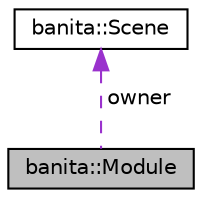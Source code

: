 digraph "banita::Module"
{
 // LATEX_PDF_SIZE
  edge [fontname="Helvetica",fontsize="10",labelfontname="Helvetica",labelfontsize="10"];
  node [fontname="Helvetica",fontsize="10",shape=record];
  Node4 [label="banita::Module",height=0.2,width=0.4,color="black", fillcolor="grey75", style="filled", fontcolor="black",tooltip=" "];
  Node5 -> Node4 [dir="back",color="darkorchid3",fontsize="10",style="dashed",label=" owner" ];
  Node5 [label="banita::Scene",height=0.2,width=0.4,color="black", fillcolor="white", style="filled",URL="$da/d56/classbanita_1_1_scene.html",tooltip=" "];
}
